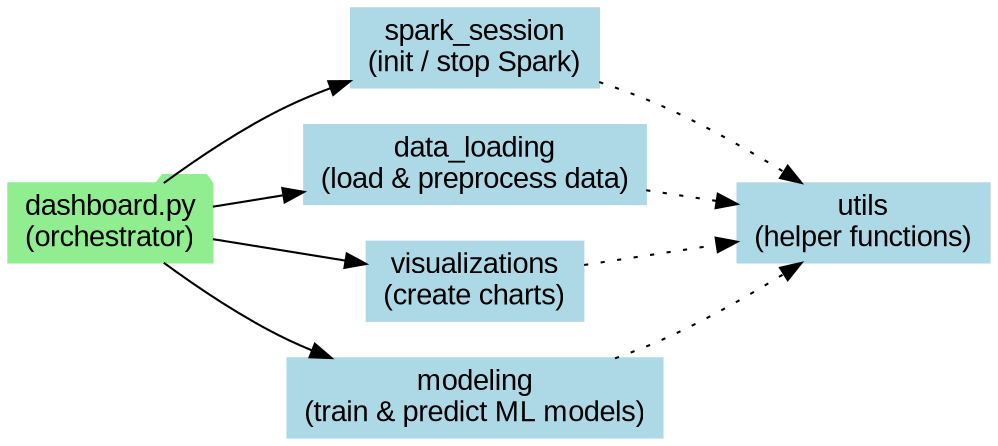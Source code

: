 digraph FlightDelaysApp {
    rankdir=LR;
    node [shape=box, style=filled, color=lightblue, fontname="Arial"];

    app [label="dashboard.py\n(orchestrator)", shape=folder, color=lightgreen];

    spark [label="spark_session\n(init / stop Spark)"];
    data [label="data_loading\n(load & preprocess data)"];
    vis  [label="visualizations\n(create charts)"];
    model [label="modeling\n(train & predict ML models)"];
    utils [label="utils\n(helper functions)"];

    app -> spark;
    app -> data;
    app -> vis;
    app -> model;

    spark -> utils [style=dotted];
    data -> utils [style=dotted];
    vis -> utils [style=dotted];
    model -> utils [style=dotted];
}
